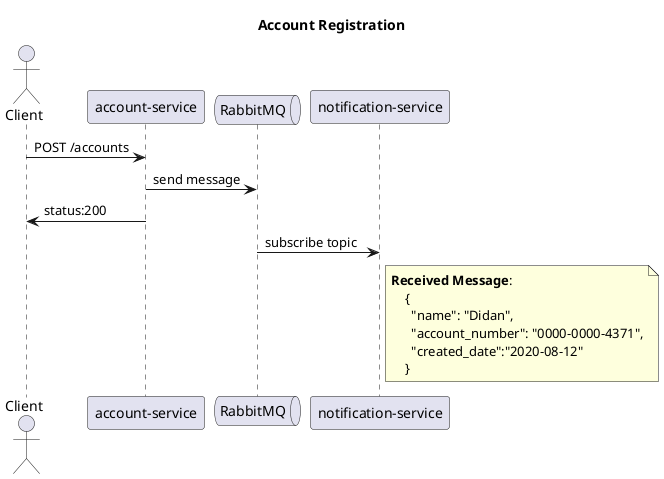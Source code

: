 @startuml`
  title: Account Registration

  actor "Client" as client
  participant "account-service" as account
  queue "RabbitMQ" as queue
  participant "notification-service" as ns

  client -> account: POST /accounts
  account -> queue: send message
  client<-account: status:200

  queue -> ns: subscribe topic
  note right of ns
      **Received Message**:
          {
            "name": "Didan",
            "account_number": "0000-0000-4371",
            "created_date":"2020-08-12"
          }
  end note




@enduml
